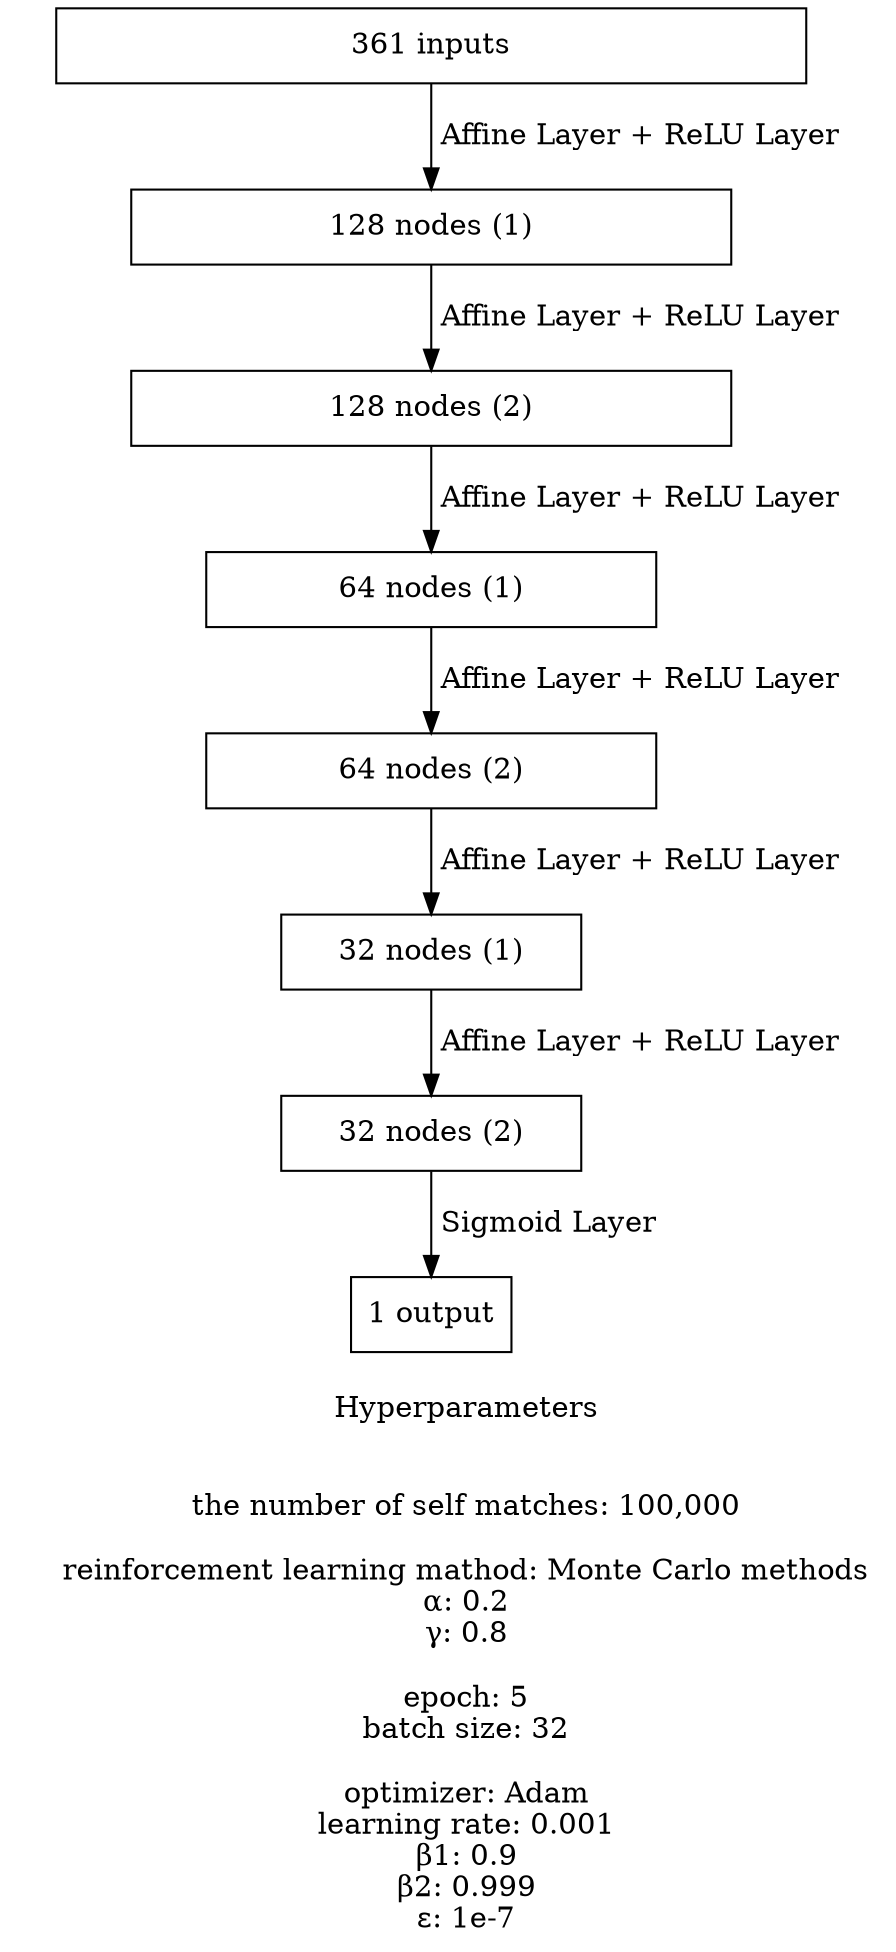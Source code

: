 digraph {
    rankdir = UD;
    label = "
    Hyperparameters


    the number of self matches: 100,000

    reinforcement learning mathod: Monte Carlo methods
    α: 0.2
    γ: 0.8

    epoch: 5
    batch size: 32

    optimizer: Adam
    learning rate: 0.001
    β1: 0.9
    β2: 0.999
    ε: 1e-7";
    node [shape = box];

    "361 inputs" [width = 5];
    "128 nodes (1)" [width = 4];
    "128 nodes (2)" [width = 4];
    "64 nodes (1)" [width = 3];
    "64 nodes (2)" [width = 3];
    "32 nodes (1)" [width = 2];
    "32 nodes (2)" [width = 2];
    "1 output" [width = 1];

    "361 inputs" -> "128 nodes (1)" -> "128 nodes (2)" -> "64 nodes (1)" -> "64 nodes (2)" -> "32 nodes (1)" -> "32 nodes (2)" [label = " Affine Layer + ReLU Layer"];
    "32 nodes (2)" -> "1 output" [label = " Sigmoid Layer"];
}
